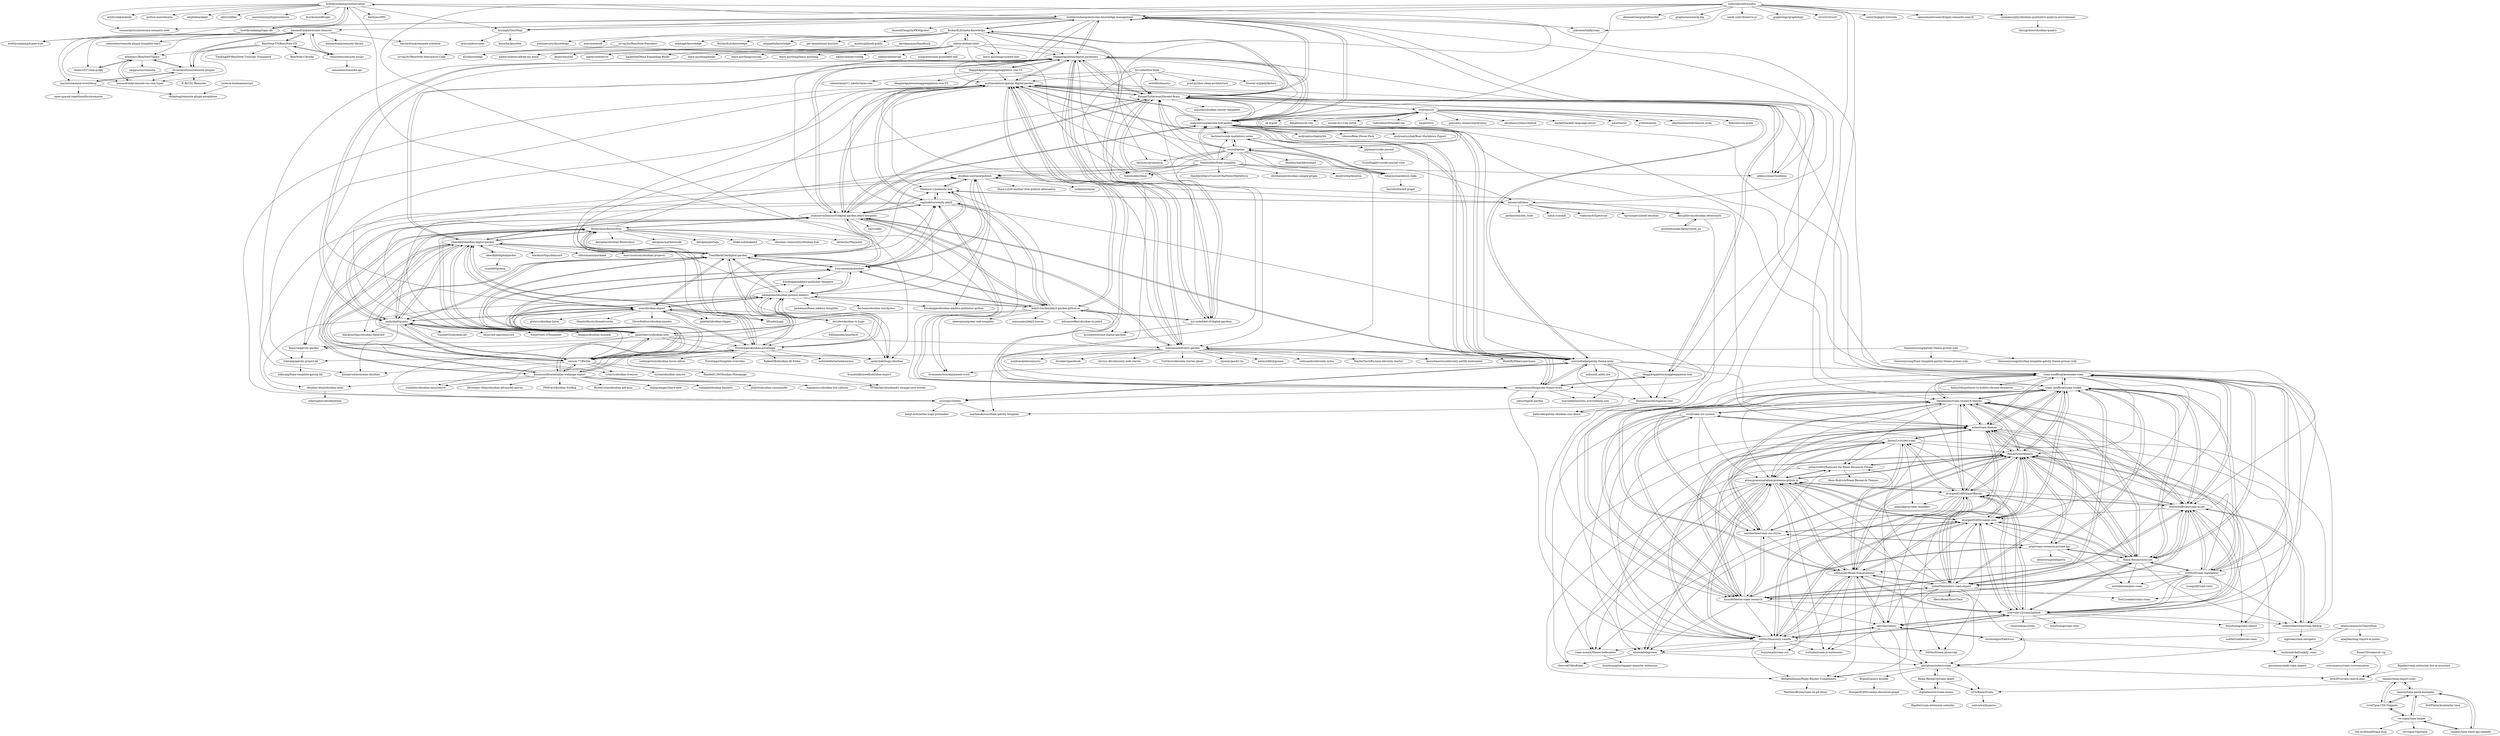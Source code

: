 digraph G {
"brettkromkamp/contextualise" -> "brettkromkamp/topic-db"
"brettkromkamp/contextualise" -> "brettkromkamp/awesome-knowledge-management"
"brettkromkamp/contextualise" -> "karlicoss/HPI" ["e"=1]
"brettkromkamp/contextualise" -> "bryanph/GeistMap"
"brettkromkamp/contextualise" -> "semantalytics/awesome-semantic-web" ["e"=1]
"brettkromkamp/contextualise" -> "ashlinchak/mdanki" ["e"=1]
"brettkromkamp/contextualise" -> "python-mario/mario" ["e"=1]
"brettkromkamp/contextualise" -> "alephdata/aleph" ["e"=1]
"brettkromkamp/contextualise" -> "qbit/widdler" ["e"=1]
"brettkromkamp/contextualise" -> "jasonwinning/hypernomicon"
"brettkromkamp/contextualise" -> "dvorka/mindforger" ["e"=1]
"brettkromkamp/contextualise" -> "karlicoss/promnesia" ["e"=1]
"brettkromkamp/contextualise" -> "HEmile/juggl" ["e"=1]
"brettkromkamp/contextualise" -> "brettkromkamp/typed-tree"
"nikitavoloboev/nikiv" -> "learn-anything/learn-anything" ["e"=1]
"nikitavoloboev/nikiv" -> "RichardLitt/meta-knowledge"
"nikitavoloboev/nikiv" -> "MaggieAppleton/digital-gardeners"
"nikitavoloboev/nikiv" -> "KasperZutterman/Second-Brain"
"nikitavoloboev/nikiv" -> "nikitavoloboev/alfred-my-mind" ["e"=1]
"nikitavoloboev/nikiv" -> "learn-anything/curated-lists" ["e"=1]
"nikitavoloboev/nikiv" -> "nikitavoloboev/config" ["e"=1]
"nikitavoloboev/nikiv" -> "nikitavoloboev/go" ["e"=1]
"nikitavoloboev/nikiv" -> "woop/awesome-quantified-self" ["e"=1]
"nikitavoloboev/nikiv" -> "foambubble/foam" ["e"=1]
"nikitavoloboev/nikiv" -> "jbranchaud/til" ["e"=1]
"nikitavoloboev/nikiv" -> "nikitavoloboev/ts" ["e"=1]
"nikitavoloboev/nikiv" -> "hackerkid/Mind-Expanding-Books" ["e"=1]
"nikitavoloboev/nikiv" -> "learn-anything/books" ["e"=1]
"nikitavoloboev/nikiv" -> "learn-anything/courses" ["e"=1]
"noduslabs/infranodus" -> "jokroese/tiddlyroam" ["e"=1]
"noduslabs/infranodus" -> "deemeetree/graphdbmodel"
"noduslabs/infranodus" -> "graphaware/neo4j-nlp" ["e"=1]
"noduslabs/infranodus" -> "roam-unofficial/roam-toolkit"
"noduslabs/infranodus" -> "neo4j-contrib/neovis.js" ["e"=1]
"noduslabs/infranodus" -> "graphology/graphology" ["e"=1]
"noduslabs/infranodus" -> "HEmile/juggl" ["e"=1]
"noduslabs/infranodus" -> "structr/structr" ["e"=1]
"noduslabs/infranodus" -> "ryanjamurphy/obsidian-qualitative-analysis-environment"
"noduslabs/infranodus" -> "brettkromkamp/awesome-knowledge-management"
"noduslabs/infranodus" -> "andymatuschak/note-link-janitor"
"noduslabs/infranodus" -> "seinecle/gephi-tutorials"
"noduslabs/infranodus" -> "opensemanticsearch/open-semantic-search" ["e"=1]
"noduslabs/infranodus" -> "theianjones/roam-research-themes"
"noduslabs/infranodus" -> "bryanph/GeistMap"
"gordonbrander/lettersmith_py" -> "kmcgillivray/obsidian-lettersmith"
"dschapman/dschapman-com" -> "bathrobe/gatsby-obsidian-cms-demo"
"aizatto/gitbook-public" -> "d2s/knowledge"
"davidgasquez/handbook" -> "d2s/knowledge"
"roam-unofficial/awesome-roam" -> "roam-unofficial/roam-toolkit"
"roam-unofficial/awesome-roam" -> "MatthieuBizien/roam-to-git"
"roam-unofficial/awesome-roam" -> "azlen/roam-themes"
"roam-unofficial/awesome-roam" -> "RoamJS/workbench"
"roam-unofficial/awesome-roam" -> "Roam-Research/issues"
"roam-unofficial/awesome-roam" -> "GitMurf/roam-highlighter"
"roam-unofficial/awesome-roam" -> "codewithkristian/roam-backup"
"roam-unofficial/awesome-roam" -> "theianjones/roam-research-themes"
"roam-unofficial/awesome-roam" -> "dvargas92495/SmartBlocks"
"roam-unofficial/awesome-roam" -> "everruler12/roam2github"
"roam-unofficial/awesome-roam" -> "melat0nin/zotero-roam-export"
"roam-unofficial/awesome-roam" -> "GitMurf/masonry-vanilla"
"roam-unofficial/awesome-roam" -> "linuz90/better-roam-research"
"roam-unofficial/awesome-roam" -> "dalmo3/hypothesis-to-bullets-chrome-extension"
"roam-unofficial/awesome-roam" -> "dvargas92495/roamjs-com"
"maximevaillancourt/digital-garden-jekyll-template" -> "mathieudutour/gatsby-digital-garden"
"maximevaillancourt/digital-garden-jekyll-template" -> "raghudotcc/simply-jekyll"
"maximevaillancourt/digital-garden-jekyll-template" -> "Jekyll-Garden/jekyll-garden.github.io"
"maximevaillancourt/digital-garden-jekyll-template" -> "binyamin/eleventy-garden"
"maximevaillancourt/digital-garden-jekyll-template" -> "MaggieAppleton/digital-gardeners"
"maximevaillancourt/digital-garden-jekyll-template" -> "aravindballa/gatsby-theme-andy"
"maximevaillancourt/digital-garden-jekyll-template" -> "KasperZutterman/Second-Brain"
"maximevaillancourt/digital-garden-jekyll-template" -> "oleeskild/obsidian-digital-garden"
"maximevaillancourt/digital-garden-jekyll-template" -> "aengusmcmillin/gatsby-theme-brain"
"maximevaillancourt/digital-garden-jekyll-template" -> "TuanManhCao/digital-garden"
"maximevaillancourt/digital-garden-jekyll-template" -> "Maxence-L/notenote.link"
"maximevaillancourt/digital-garden-jekyll-template" -> "jackyzha0/quartz"
"maximevaillancourt/digital-garden-jekyll-template" -> "andymatuschak/note-link-janitor"
"maximevaillancourt/digital-garden-jekyll-template" -> "ronv/sidey" ["e"=1]
"maximevaillancourt/digital-garden-jekyll-template" -> "flowershow/flowershow"
"MaggieAppleton/digital-gardeners" -> "KasperZutterman/Second-Brain"
"MaggieAppleton/digital-gardeners" -> "maximevaillancourt/digital-garden-jekyll-template"
"MaggieAppleton/digital-gardeners" -> "mathieudutour/gatsby-digital-garden"
"MaggieAppleton/digital-gardeners" -> "binyamin/eleventy-garden"
"MaggieAppleton/digital-gardeners" -> "lyz-code/best-of-digital-gardens"
"MaggieAppleton/digital-gardeners" -> "jackyzha0/quartz"
"MaggieAppleton/digital-gardeners" -> "kmaasrud/awesome-obsidian" ["e"=1]
"MaggieAppleton/digital-gardeners" -> "athensresearch/athens" ["e"=1]
"MaggieAppleton/digital-gardeners" -> "aravindballa/gatsby-theme-andy"
"MaggieAppleton/digital-gardeners" -> "brettkromkamp/awesome-knowledge-management"
"MaggieAppleton/digital-gardeners" -> "foambubble/foam" ["e"=1]
"MaggieAppleton/digital-gardeners" -> "MaggieAppleton/maggieappleton.com-V2"
"MaggieAppleton/digital-gardeners" -> "andymatuschak/note-link-janitor"
"MaggieAppleton/digital-gardeners" -> "oleeskild/obsidian-digital-garden"
"MaggieAppleton/digital-gardeners" -> "aengusmcmillin/gatsby-theme-brain"
"srid/neuron" -> "srid/emanote" ["e"=1]
"srid/neuron" -> "oberblastmeister/neuron.nvim" ["e"=1]
"srid/neuron" -> "KasperZutterman/Second-Brain"
"srid/neuron" -> "felko/neuron-mode" ["e"=1]
"srid/neuron" -> "zk-org/zk" ["e"=1]
"srid/neuron" -> "fiatjaf/neuron.vim"
"srid/neuron" -> "andymatuschak/note-link-janitor"
"srid/neuron" -> "svsool/memo"
"srid/neuron" -> "michal-h21/vim-zettel" ["e"=1]
"srid/neuron" -> "Gabriella439/haskell-nix" ["e"=1]
"srid/neuron" -> "target/lorri" ["e"=1]
"srid/neuron" -> "polysemy-research/polysemy" ["e"=1]
"srid/neuron" -> "obsidiansystems/obelisk" ["e"=1]
"srid/neuron" -> "haskell/haskell-language-server" ["e"=1]
"srid/neuron" -> "nmattia/niv" ["e"=1]
"KasperZutterman/Second-Brain" -> "MaggieAppleton/digital-gardeners"
"KasperZutterman/Second-Brain" -> "lyz-code/best-of-digital-gardens"
"KasperZutterman/Second-Brain" -> "brettkromkamp/awesome-knowledge-management"
"KasperZutterman/Second-Brain" -> "mathieudutour/gatsby-digital-garden"
"KasperZutterman/Second-Brain" -> "maximevaillancourt/digital-garden-jekyll-template"
"KasperZutterman/Second-Brain" -> "RichardLitt/meta-knowledge"
"KasperZutterman/Second-Brain" -> "aravindballa/gatsby-theme-andy"
"KasperZutterman/Second-Brain" -> "srid/neuron"
"KasperZutterman/Second-Brain" -> "andymatuschak/note-link-janitor"
"KasperZutterman/Second-Brain" -> "binyamin/eleventy-garden"
"KasperZutterman/Second-Brain" -> "roam-unofficial/awesome-roam"
"KasperZutterman/Second-Brain" -> "athensresearch/athens" ["e"=1]
"KasperZutterman/Second-Brain" -> "aengusmcmillin/gatsby-theme-brain"
"KasperZutterman/Second-Brain" -> "masonlr/obsidian-starter-templates" ["e"=1]
"andymatuschak/note-link-janitor" -> "andymatuschak/Bear-Markdown-Export" ["e"=1]
"andymatuschak/note-link-janitor" -> "aravindballa/gatsby-theme-andy"
"andymatuschak/note-link-janitor" -> "mathieudutour/gatsby-digital-garden"
"andymatuschak/note-link-janitor" -> "aengusmcmillin/gatsby-theme-brain"
"andymatuschak/note-link-janitor" -> "KasperZutterman/Second-Brain"
"andymatuschak/note-link-janitor" -> "andymatuschak/orbit" ["e"=1]
"andymatuschak/note-link-janitor" -> "GitMurf/roam-highlighter"
"andymatuschak/note-link-janitor" -> "roam-unofficial/roam-toolkit"
"andymatuschak/note-link-janitor" -> "MatthieuBizien/roam-to-git"
"andymatuschak/note-link-janitor" -> "sbusso/Bear-Power-Pack" ["e"=1]
"andymatuschak/note-link-janitor" -> "kortina/vscode-markdown-notes"
"andymatuschak/note-link-janitor" -> "srid/neuron"
"andymatuschak/note-link-janitor" -> "maximevaillancourt/digital-garden-jekyll-template"
"andymatuschak/note-link-janitor" -> "brettkromkamp/awesome-knowledge-management"
"andymatuschak/note-link-janitor" -> "MaggieAppleton/digital-gardeners"
"brettkromkamp/awesome-knowledge-management" -> "KasperZutterman/Second-Brain"
"brettkromkamp/awesome-knowledge-management" -> "brettkromkamp/contextualise"
"brettkromkamp/awesome-knowledge-management" -> "MaggieAppleton/digital-gardeners"
"brettkromkamp/awesome-knowledge-management" -> "brettkromkamp/topic-db"
"brettkromkamp/awesome-knowledge-management" -> "mathieudutour/gatsby-digital-garden"
"brettkromkamp/awesome-knowledge-management" -> "andymatuschak/note-link-janitor"
"brettkromkamp/awesome-knowledge-management" -> "brettkromkamp/awesome-knowledge-management"
"brettkromkamp/awesome-knowledge-management" -> "aengusmcmillin/gatsby-theme-brain"
"brettkromkamp/awesome-knowledge-management" -> "RichardLitt/meta-knowledge"
"brettkromkamp/awesome-knowledge-management" -> "jokroese/tiddlyroam" ["e"=1]
"brettkromkamp/awesome-knowledge-management" -> "bryanph/GeistMap"
"brettkromkamp/awesome-knowledge-management" -> "athensresearch/athens" ["e"=1]
"brettkromkamp/awesome-knowledge-management" -> "roam-unofficial/awesome-roam"
"brettkromkamp/awesome-knowledge-management" -> "maximevaillancourt/digital-garden-jekyll-template"
"brettkromkamp/awesome-knowledge-management" -> "kmaasrud/oboe"
"foambubble/foam-template" -> "foambubble/foam" ["e"=1]
"foambubble/foam-template" -> "svsool/memo"
"foambubble/foam-template" -> "mathieudutour/gatsby-digital-garden"
"foambubble/foam-template" -> "tchayen/markdown-links"
"foambubble/foam-template" -> "andymatuschak/note-link-janitor"
"foambubble/foam-template" -> "dendronhq/dendron" ["e"=1]
"foambubble/foam-template" -> "mathieudutour/foam-gatsby-template"
"foambubble/foam-template" -> "MaggieAppleton/digital-gardeners"
"foambubble/foam-template" -> "KasperZutterman/Second-Brain"
"foambubble/foam-template" -> "theohbrothers/ConvertOneNote2MarkDown" ["e"=1]
"foambubble/foam-template" -> "maximevaillancourt/digital-garden-jekyll-template"
"foambubble/foam-template" -> "athensresearch/athens" ["e"=1]
"foambubble/foam-template" -> "kortina/vscode-markdown-notes"
"foambubble/foam-template" -> "obsidian-userland/publish"
"foambubble/foam-template" -> "obsidianmd/obsidian-sample-plugin" ["e"=1]
"kmaasrud/oboe" -> "kmcgillivray/obsidian-lettersmith"
"kmaasrud/oboe" -> "Maxence-L/notenote.link"
"kmaasrud/oboe" -> "perkinsben/obs_tools" ["e"=1]
"kmaasrud/oboe" -> "mdzk-rs/mdzk"
"kmaasrud/oboe" -> "wiktoriavh/Spectrum" ["e"=1]
"kmaasrud/oboe" -> "bathrobe/gatsby-obsidian-cms-demo"
"kmaasrud/oboe" -> "tgrosinger/slated-obsidian" ["e"=1]
"kmaasrud/oboe" -> "obsidian-userland/publish"
"lyz-code/blue-book" -> "lyz-code/best-of-digital-gardens"
"lyz-code/blue-book" -> "pcah/python-clean-architecture" ["e"=1]
"lyz-code/blue-book" -> "KasperZutterman/Second-Brain"
"lyz-code/blue-book" -> "litestar-org/polyfactory" ["e"=1]
"lyz-code/blue-book" -> "art049/odmantic" ["e"=1]
"lyz-code/blue-book" -> "mathieudutour/gatsby-digital-garden"
"lyz-code/blue-book" -> "jobindjohn/obsidian-publish-mkdocs"
"svsool/memo" -> "kortina/vscode-markdown-notes"
"svsool/memo" -> "tchayen/markdown-links"
"svsool/memo" -> "srid/neuron"
"svsool/memo" -> "andymatuschak/note-link-janitor"
"svsool/memo" -> "kmaasrud/oboe"
"svsool/memo" -> "foambubble/foam" ["e"=1]
"svsool/memo" -> "dendronhq/dendron" ["e"=1]
"svsool/memo" -> "foambubble/foam-template"
"svsool/memo" -> "binyamin/eleventy-garden"
"svsool/memo" -> "mathieudutour/gatsby-digital-garden"
"svsool/memo" -> "KasperZutterman/Second-Brain"
"svsool/memo" -> "karlicoss/promnesia" ["e"=1]
"svsool/memo" -> "deathau/markdownload" ["e"=1]
"svsool/memo" -> "jplattel/obsidian-clipper" ["e"=1]
"svsool/memo" -> "obsidian-userland/publish"
"aengusmcmillin/gatsby-theme-brain" -> "aravindballa/gatsby-theme-andy"
"aengusmcmillin/gatsby-theme-brain" -> "mathieudutour/gatsby-digital-garden"
"aengusmcmillin/gatsby-theme-brain" -> "MaggieAppleton/maggieappleton.com"
"aengusmcmillin/gatsby-theme-brain" -> "johno/digital-garden" ["e"=1]
"aengusmcmillin/gatsby-theme-brain" -> "aravindballa/notes.aravindballa.com"
"aengusmcmillin/gatsby-theme-brain" -> "raghudotcc/simply-jekyll"
"aengusmcmillin/gatsby-theme-brain" -> "andymatuschak/note-link-janitor"
"aengusmcmillin/gatsby-theme-brain" -> "GitMurf/masonry-vanilla"
"aengusmcmillin/gatsby-theme-brain" -> "dschapman/dschapman-com"
"aengusmcmillin/gatsby-theme-brain" -> "crisrojas/Zettels"
"aravindballa/gatsby-theme-andy" -> "aengusmcmillin/gatsby-theme-brain"
"aravindballa/gatsby-theme-andy" -> "mathieudutour/gatsby-digital-garden"
"aravindballa/gatsby-theme-andy" -> "aravindballa/notes.aravindballa.com"
"aravindballa/gatsby-theme-andy" -> "crisrojas/Zettels"
"aravindballa/gatsby-theme-andy" -> "andymatuschak/note-link-janitor"
"aravindballa/gatsby-theme-andy" -> "binyamin/eleventy-garden"
"aravindballa/gatsby-theme-andy" -> "maximevaillancourt/digital-garden-jekyll-template"
"aravindballa/gatsby-theme-andy" -> "MaggieAppleton/maggieappleton.com"
"aravindballa/gatsby-theme-andy" -> "mathieudutour/foam-gatsby-template"
"aravindballa/gatsby-theme-andy" -> "azlen/old.azlen.me"
"aravindballa/gatsby-theme-andy" -> "roam-unofficial/awesome-roam"
"aravindballa/gatsby-theme-andy" -> "azlen/roam-themes"
"aravindballa/gatsby-theme-andy" -> "brennanbrown/enjoyment-work"
"aravindballa/gatsby-theme-andy" -> "KasperZutterman/Second-Brain"
"aravindballa/gatsby-theme-andy" -> "dschapman/dschapman-com"
"GitMurf/roam-highlighter" -> "roam-unofficial/roam-toolkit"
"GitMurf/roam-highlighter" -> "roam-unofficial/awesome-roam"
"GitMurf/roam-highlighter" -> "azlen/roam-themes"
"GitMurf/roam-highlighter" -> "MatthieuBizien/roam-to-git"
"GitMurf/roam-highlighter" -> "Roam-Research/issues"
"GitMurf/roam-highlighter" -> "RoamJS/workbench"
"GitMurf/roam-highlighter" -> "anthilemoon/plus-roam"
"GitMurf/roam-highlighter" -> "everruler12/roam2github"
"GitMurf/roam-highlighter" -> "dvargas92495/roamjs-com"
"GitMurf/roam-highlighter" -> "codewithkristian/roam-backup"
"GitMurf/roam-highlighter" -> "linuz90/better-roam-research"
"GitMurf/roam-highlighter" -> "melat0nin/zotero-roam-export"
"GitMurf/roam-highlighter" -> "ryanguill/roam-tools"
"GitMurf/roam-highlighter" -> "akrivka/roamsr"
"GitMurf/roam-highlighter" -> "TomLisankie/static-roam"
"mathieudutour/gatsby-digital-garden" -> "aravindballa/gatsby-theme-andy"
"mathieudutour/gatsby-digital-garden" -> "aengusmcmillin/gatsby-theme-brain"
"mathieudutour/gatsby-digital-garden" -> "maximevaillancourt/digital-garden-jekyll-template"
"mathieudutour/gatsby-digital-garden" -> "binyamin/eleventy-garden"
"mathieudutour/gatsby-digital-garden" -> "MaggieAppleton/digital-gardeners"
"mathieudutour/gatsby-digital-garden" -> "MaggieAppleton/maggieappleton.com"
"mathieudutour/gatsby-digital-garden" -> "andymatuschak/note-link-janitor"
"mathieudutour/gatsby-digital-garden" -> "KasperZutterman/Second-Brain"
"mathieudutour/gatsby-digital-garden" -> "raghudotcc/simply-jekyll"
"mathieudutour/gatsby-digital-garden" -> "hikerpig/gatsby-project-kb"
"mathieudutour/gatsby-digital-garden" -> "binnyva/gatsby-garden"
"mathieudutour/gatsby-digital-garden" -> "Jekyll-Garden/jekyll-garden.github.io"
"mathieudutour/gatsby-digital-garden" -> "crisrojas/Zettels"
"mathieudutour/gatsby-digital-garden" -> "azlen/roam-themes"
"mathieudutour/gatsby-digital-garden" -> "Maxence-L/notenote.link"
"MaggieAppleton/maggieappleton.com" -> "aengusmcmillin/gatsby-theme-brain"
"MaggieAppleton/maggieappleton.com" -> "dschapman/dschapman-com"
"MaggieAppleton/maggieappleton.com" -> "mathieudutour/gatsby-digital-garden"
"binyamin/eleventy-garden" -> "mathieudutour/gatsby-digital-garden"
"binyamin/eleventy-garden" -> "aravindballa/gatsby-theme-andy"
"binyamin/eleventy-garden" -> "maximevaillancourt/digital-garden-jekyll-template"
"binyamin/eleventy-garden" -> "MaggieAppleton/digital-gardeners"
"binyamin/eleventy-garden" -> "maxboeck/eleventastic" ["e"=1]
"binyamin/eleventy-garden" -> "broeker/spacebook" ["e"=1]
"binyamin/eleventy-garden" -> "chrissy-dev/eleventy-web-starter" ["e"=1]
"binyamin/eleventy-garden" -> "aengusmcmillin/gatsby-theme-brain"
"binyamin/eleventy-garden" -> "TryGhost/eleventy-starter-ghost" ["e"=1]
"binyamin/eleventy-garden" -> "nhoizey/pack11ty" ["e"=1]
"binyamin/eleventy-garden" -> "adamstddrd/grease" ["e"=1]
"binyamin/eleventy-garden" -> "rothsandro/eleventy-notes" ["e"=1]
"binyamin/eleventy-garden" -> "MaybeThisIsRu/smix-eleventy-starter" ["e"=1]
"binyamin/eleventy-garden" -> "danurbanowicz/eleventy-netlify-boilerplate" ["e"=1]
"binyamin/eleventy-garden" -> "MadeByMike/supermaya" ["e"=1]
"roam-unofficial/roam-toolkit" -> "roam-unofficial/awesome-roam"
"roam-unofficial/roam-toolkit" -> "RoamJS/workbench"
"roam-unofficial/roam-toolkit" -> "MatthieuBizien/roam-to-git"
"roam-unofficial/roam-toolkit" -> "azlen/roam-themes"
"roam-unofficial/roam-toolkit" -> "theianjones/roam-research-themes"
"roam-unofficial/roam-toolkit" -> "linuz90/better-roam-research"
"roam-unofficial/roam-toolkit" -> "c3founder/Roam-Enhancement"
"roam-unofficial/roam-toolkit" -> "Roam-Research/issues"
"roam-unofficial/roam-toolkit" -> "calrobertlee/roam-css-styles"
"roam-unofficial/roam-toolkit" -> "melat0nin/zotero-roam-export"
"roam-unofficial/roam-toolkit" -> "GitMurf/roam-highlighter"
"roam-unofficial/roam-toolkit" -> "abhayprasanna/abhayprasanna.github.io"
"roam-unofficial/roam-toolkit" -> "dvargas92495/roamjs-com"
"roam-unofficial/roam-toolkit" -> "dvargas92495/SmartBlocks"
"roam-unofficial/roam-toolkit" -> "artpi/roam-research-private-api"
"gmcmanus/anki-roam-import" -> "taylormitchell/ankify_roam"
"kortina/vscode-markdown-notes" -> "svsool/memo"
"kortina/vscode-markdown-notes" -> "tchayen/markdown-links"
"kortina/vscode-markdown-notes" -> "andymatuschak/note-link-janitor"
"kortina/vscode-markdown-notes" -> "pajoma/vscode-journal"
"MatthieuBizien/roam-to-git" -> "roam-unofficial/roam-toolkit"
"MatthieuBizien/roam-to-git" -> "RoamJS/workbench"
"MatthieuBizien/roam-to-git" -> "everruler12/roam2github"
"MatthieuBizien/roam-to-git" -> "roam-unofficial/awesome-roam"
"MatthieuBizien/roam-to-git" -> "Roam-Research/issues"
"MatthieuBizien/roam-to-git" -> "azlen/roam-themes"
"MatthieuBizien/roam-to-git" -> "codewithkristian/roam-backup"
"MatthieuBizien/roam-to-git" -> "dvargas92495/SmartBlocks"
"MatthieuBizien/roam-to-git" -> "theianjones/roam-research-themes"
"MatthieuBizien/roam-to-git" -> "linuz90/better-roam-research"
"MatthieuBizien/roam-to-git" -> "melat0nin/zotero-roam-export"
"MatthieuBizien/roam-to-git" -> "GitMurf/roam-highlighter"
"MatthieuBizien/roam-to-git" -> "dvargas92495/roamjs-com"
"MatthieuBizien/roam-to-git" -> "abhayprasanna/abhayprasanna.github.io"
"MatthieuBizien/roam-to-git" -> "houshuang/roam-export"
"Roam-Research/issues" -> "RoamJS/workbench"
"Roam-Research/issues" -> "MatthieuBizien/roam-to-git"
"Roam-Research/issues" -> "linuz90/better-roam-research"
"Roam-Research/issues" -> "roam-unofficial/roam-toolkit"
"Roam-Research/issues" -> "azlen/roam-themes"
"Roam-Research/issues" -> "theianjones/roam-research-themes"
"Roam-Research/issues" -> "roam-unofficial/awesome-roam"
"Roam-Research/issues" -> "artpi/roam-research-private-api"
"Roam-Research/issues" -> "everruler12/roam2github"
"Roam-Research/issues" -> "dvargas92495/roamjs-com"
"Roam-Research/issues" -> "dvargas92495/SmartBlocks"
"Roam-Research/issues" -> "c3founder/Roam-Enhancement"
"Roam-Research/issues" -> "GitMurf/roam-highlighter"
"Roam-Research/issues" -> "codewithkristian/roam-backup"
"Roam-Research/issues" -> "anthilemoon/plus-roam"
"jmharris903/Railscast-for-Roam-Research-Theme" -> "RoamJS/workbench"
"jmharris903/Railscast-for-Roam-Research-Theme" -> "abhayprasanna/abhayprasanna.github.io"
"jmharris903/Railscast-for-Roam-Research-Theme" -> "Alem-Bukvich/Roam-Research-Themes"
"jmharris903/Railscast-for-Roam-Research-Theme" -> "roam-mosaic/theme-boilerplate"
"athensresearch/ClojureFam" -> "alaq/learning-clojure-in-public"
"athensresearch/ClojureFam" -> "chronologos/Fabricius"
"athensresearch/ClojureFam" -> "taylormitchell/ankify_roam"
"abhayprasanna/abhayprasanna.github.io" -> "GitMurf/masonry-vanilla"
"abhayprasanna/abhayprasanna.github.io" -> "JimmyLv/styled-roam"
"abhayprasanna/abhayprasanna.github.io" -> "dvargas92495/SmartBlocks"
"abhayprasanna/abhayprasanna.github.io" -> "RoamJS/workbench"
"abhayprasanna/abhayprasanna.github.io" -> "c3founder/Roam-Enhancement"
"abhayprasanna/abhayprasanna.github.io" -> "roam-mosaic/theme-boilerplate"
"abhayprasanna/abhayprasanna.github.io" -> "dvargas92495/roamjs-com"
"abhayprasanna/abhayprasanna.github.io" -> "everruler12/roam2github"
"abhayprasanna/abhayprasanna.github.io" -> "8bitgentleman/Roam-Render-Components"
"abhayprasanna/abhayprasanna.github.io" -> "mbrock/telegroam"
"abhayprasanna/abhayprasanna.github.io" -> "jmharris903/Railscast-for-Roam-Research-Theme"
"abhayprasanna/abhayprasanna.github.io" -> "alixlahuec/zotero-roam"
"abhayprasanna/abhayprasanna.github.io" -> "wirtzdan/roam-js-extensions"
"abhayprasanna/abhayprasanna.github.io" -> "itsjustmath/roam-css"
"abhayprasanna/abhayprasanna.github.io" -> "thesved/ViktoRoam"
"RoamJS/workbench" -> "abhayprasanna/abhayprasanna.github.io"
"RoamJS/workbench" -> "roam-unofficial/roam-toolkit"
"RoamJS/workbench" -> "dvargas92495/SmartBlocks"
"RoamJS/workbench" -> "dvargas92495/roamjs-com"
"RoamJS/workbench" -> "MatthieuBizien/roam-to-git"
"RoamJS/workbench" -> "Roam-Research/issues"
"RoamJS/workbench" -> "linuz90/better-roam-research"
"RoamJS/workbench" -> "everruler12/roam2github"
"RoamJS/workbench" -> "c3founder/Roam-Enhancement"
"RoamJS/workbench" -> "jmharris903/Railscast-for-Roam-Research-Theme"
"RoamJS/workbench" -> "calrobertlee/roam-css-styles"
"RoamJS/workbench" -> "artpi/roam-research-private-api"
"RoamJS/workbench" -> "azlen/roam-themes"
"RoamJS/workbench" -> "theianjones/roam-research-themes"
"RoamJS/workbench" -> "melat0nin/zotero-roam-export"
"JimmyLv/styled-roam" -> "abhayprasanna/abhayprasanna.github.io"
"JimmyLv/styled-roam" -> "dvargas92495/SmartBlocks"
"JimmyLv/styled-roam" -> "GitMurf/masonry-vanilla"
"JimmyLv/styled-roam" -> "roam-mosaic/theme-boilerplate"
"JimmyLv/styled-roam" -> "mbrock/telegroam"
"JimmyLv/styled-roam" -> "c3founder/Roam-Enhancement"
"JimmyLv/styled-roam" -> "azlen/roam-themes"
"JimmyLv/styled-roam" -> "jmharris903/Railscast-for-Roam-Research-Theme"
"JimmyLv/styled-roam" -> "alixlahuec/zotero-roam"
"JimmyLv/styled-roam" -> "palashkaria/roam-modifiers"
"JimmyLv/styled-roam" -> "RoamJS/workbench"
"linuz90/better-roam-research" -> "theianjones/roam-research-themes"
"linuz90/better-roam-research" -> "RoamJS/workbench"
"linuz90/better-roam-research" -> "rcvd/roam-css-system"
"linuz90/better-roam-research" -> "azlen/roam-themes"
"linuz90/better-roam-research" -> "roam-unofficial/roam-toolkit"
"linuz90/better-roam-research" -> "Roam-Research/issues"
"linuz90/better-roam-research" -> "calrobertlee/roam-css-styles"
"linuz90/better-roam-research" -> "MatthieuBizien/roam-to-git"
"linuz90/better-roam-research" -> "abhayprasanna/abhayprasanna.github.io"
"linuz90/better-roam-research" -> "artpi/roam-research-private-api"
"linuz90/better-roam-research" -> "GitMurf/masonry-vanilla"
"linuz90/better-roam-research" -> "mbrock/telegroam"
"linuz90/better-roam-research" -> "everruler12/roam2github"
"linuz90/better-roam-research" -> "akrivka/roamsr"
"linuz90/better-roam-research" -> "melat0nin/zotero-roam-export"
"theianjones/roam-research-themes" -> "azlen/roam-themes"
"theianjones/roam-research-themes" -> "linuz90/better-roam-research"
"theianjones/roam-research-themes" -> "roam-unofficial/roam-toolkit"
"theianjones/roam-research-themes" -> "RoamJS/workbench"
"theianjones/roam-research-themes" -> "calrobertlee/roam-css-styles"
"theianjones/roam-research-themes" -> "MatthieuBizien/roam-to-git"
"theianjones/roam-research-themes" -> "Roam-Research/issues"
"theianjones/roam-research-themes" -> "dvargas92495/SmartBlocks"
"theianjones/roam-research-themes" -> "melat0nin/zotero-roam-export"
"theianjones/roam-research-themes" -> "rcvd/roam-css-system"
"theianjones/roam-research-themes" -> "abhayprasanna/abhayprasanna.github.io"
"theianjones/roam-research-themes" -> "roam-unofficial/awesome-roam"
"theianjones/roam-research-themes" -> "GitMurf/masonry-vanilla"
"theianjones/roam-research-themes" -> "jmharris903/Railscast-for-Roam-Research-Theme"
"theianjones/roam-research-themes" -> "everruler12/roam2github"
"ethomasv/RemNoteTheme" -> "hannesfrank/remnote-css-rem-types"
"ethomasv/RemNoteTheme" -> "catppuccin/remnote"
"ethomasv/RemNoteTheme" -> "nhanvu327/rem-graph"
"ethomasv/RemNoteTheme" -> "browneyedsoul/remnote-plugins"
"melat0nin/zotero-roam-export" -> "alixlahuec/zotero-roam"
"melat0nin/zotero-roam-export" -> "abhayprasanna/abhayprasanna.github.io"
"melat0nin/zotero-roam-export" -> "azlen/roam-themes"
"melat0nin/zotero-roam-export" -> "RoamJS/workbench"
"melat0nin/zotero-roam-export" -> "roam-unofficial/roam-toolkit"
"melat0nin/zotero-roam-export" -> "c3founder/Roam-Enhancement"
"melat0nin/zotero-roam-export" -> "MatthieuBizien/roam-to-git"
"melat0nin/zotero-roam-export" -> "theianjones/roam-research-themes"
"melat0nin/zotero-roam-export" -> "jmharris903/Railscast-for-Roam-Research-Theme"
"melat0nin/zotero-roam-export" -> "GitMurf/masonry-vanilla"
"melat0nin/zotero-roam-export" -> "linuz90/better-roam-research"
"melat0nin/zotero-roam-export" -> "8bitgentleman/Roam-Render-Components"
"melat0nin/zotero-roam-export" -> "dvargas92495/roamjs-com"
"melat0nin/zotero-roam-export" -> "TomLisankie/static-roam"
"melat0nin/zotero-roam-export" -> "tfiers/RoamShowTime"
"tchayen/markdown-links" -> "barrettotte/md-graph"
"tchayen/markdown-links" -> "kortina/vscode-markdown-notes"
"tchayen/markdown-links" -> "svsool/memo"
"raghudotcc/simply-jekyll" -> "maximevaillancourt/digital-garden-jekyll-template"
"raghudotcc/simply-jekyll" -> "Maxence-L/notenote.link"
"raghudotcc/simply-jekyll" -> "brennanbrown/enjoyment-work"
"raghudotcc/simply-jekyll" -> "aengusmcmillin/gatsby-theme-brain"
"raghudotcc/simply-jekyll" -> "Jekyll-Garden/jekyll-garden.github.io"
"raghudotcc/simply-jekyll" -> "mathieudutour/gatsby-digital-garden"
"raghudotcc/simply-jekyll" -> "binnyva/gatsby-garden"
"raghudotcc/simply-jekyll" -> "crisrojas/Zettels"
"raghudotcc/simply-jekyll" -> "dschapman/dschapman-com"
"artpi/roam-research-private-api" -> "RoamJS/workbench"
"artpi/roam-research-private-api" -> "calrobertlee/roam-css-styles"
"artpi/roam-research-private-api" -> "mtravers/goddinpotty"
"artpi/roam-research-private-api" -> "Roam-Research/issues"
"artpi/roam-research-private-api" -> "linuz90/better-roam-research"
"artpi/roam-research-private-api" -> "roam-unofficial/roam-toolkit"
"artpi/roam-research-private-api" -> "anthilemoon/plus-roam"
"artpi/roam-research-private-api" -> "dvargas92495/roamjs-com"
"hannesfrank/awesome-remnote" -> "hannesfrank/remnote-schedule"
"hannesfrank/awesome-remnote" -> "RemNote-CN/RemNote-CN"
"hannesfrank/awesome-remnote" -> "browneyedsoul/remnote-plugins"
"hannesfrank/awesome-remnote" -> "ethomasv/RemNoteTheme"
"hannesfrank/awesome-remnote" -> "remnoteio/remnote-issues"
"hannesfrank/awesome-remnote" -> "nhanvu327/rem-graph"
"hannesfrank/awesome-remnote" -> "hannesfrank/remnote-library"
"hannesfrank/awesome-remnote" -> "hannesfrank/remnote-css-rem-types"
"hannesfrank/awesome-remnote" -> "bjsi/incremental-everything"
"hannesfrank/awesome-remnote" -> "remnoteio/remnote-plugin-template-react"
"calrobertlee/roam-css-styles" -> "RoamJS/workbench"
"calrobertlee/roam-css-styles" -> "azlen/roam-themes"
"calrobertlee/roam-css-styles" -> "roam-unofficial/roam-toolkit"
"calrobertlee/roam-css-styles" -> "artpi/roam-research-private-api"
"calrobertlee/roam-css-styles" -> "theianjones/roam-research-themes"
"calrobertlee/roam-css-styles" -> "linuz90/better-roam-research"
"calrobertlee/roam-css-styles" -> "dvargas92495/roamjs-com"
"calrobertlee/roam-css-styles" -> "c3founder/Roam-Enhancement"
"calrobertlee/roam-css-styles" -> "jmharris903/Railscast-for-Roam-Research-Theme"
"dvargas92495/roamjs-com" -> "RoamJS/workbench"
"dvargas92495/roamjs-com" -> "abhayprasanna/abhayprasanna.github.io"
"dvargas92495/roamjs-com" -> "c3founder/Roam-Enhancement"
"dvargas92495/roamjs-com" -> "GitMurf/masonry-vanilla"
"dvargas92495/roamjs-com" -> "everruler12/roam2github"
"dvargas92495/roamjs-com" -> "GitMurf/roam-javascript"
"dvargas92495/roamjs-com" -> "roam-unofficial/roam-toolkit"
"dvargas92495/roamjs-com" -> "calrobertlee/roam-css-styles"
"dvargas92495/roamjs-com" -> "dvargas92495/SmartBlocks"
"dvargas92495/roamjs-com" -> "akrivka/roamsr"
"dvargas92495/roamjs-com" -> "Roam-Research/issues"
"crisrojas/Zettels" -> "balaji-dutt/zettel-hugo-postmaker"
"crisrojas/Zettels" -> "mathieudutour/foam-gatsby-template"
"crisrojas/Zettels" -> "aravindballa/gatsby-theme-andy"
"codewithkristian/roam-backup" -> "MatthieuBizien/roam-to-git"
"codewithkristian/roam-backup" -> "mgsloan/roam-navigator"
"chronologos/Fabricius" -> "taylormitchell/ankify_roam"
"chronologos/Fabricius" -> "akrivka/roamsr"
"hannesfrank/remnote-schedule" -> "sirvan3tr/RemNote-Interactive-Code"
"azlen/roam-themes" -> "theianjones/roam-research-themes"
"azlen/roam-themes" -> "roam-unofficial/roam-toolkit"
"azlen/roam-themes" -> "MatthieuBizien/roam-to-git"
"azlen/roam-themes" -> "RoamJS/workbench"
"azlen/roam-themes" -> "linuz90/better-roam-research"
"azlen/roam-themes" -> "roam-unofficial/awesome-roam"
"azlen/roam-themes" -> "Roam-Research/issues"
"azlen/roam-themes" -> "calrobertlee/roam-css-styles"
"azlen/roam-themes" -> "codewithkristian/roam-backup"
"azlen/roam-themes" -> "melat0nin/zotero-roam-export"
"azlen/roam-themes" -> "JimmyLv/styled-roam"
"azlen/roam-themes" -> "GitMurf/masonry-vanilla"
"azlen/roam-themes" -> "abhayprasanna/abhayprasanna.github.io"
"azlen/roam-themes" -> "houshuang/roam-export"
"azlen/roam-themes" -> "rcvd/roam-css-system"
"taylormitchell/ankify_roam" -> "gmcmanus/anki-roam-import"
"remnoteio/remnote-issues" -> "remnoteio/remnote-api"
"remnoteio/remnote-issues" -> "RemNote-CN/RemNote-CN"
"remnoteio/remnote-issues" -> "hannesfrank/awesome-remnote"
"nhanvu327/rem-graph" -> "ethomasv/RemNoteTheme"
"houshuang/roam-export" -> "subtleGradient/ao-roam"
"kmcgillivray/obsidian-lettersmith" -> "bathrobe/gatsby-obsidian-cms-demo"
"kmcgillivray/obsidian-lettersmith" -> "gordonbrander/lettersmith_py"
"hannesfrank/remnote-css-rem-types" -> "ethomasv/RemNoteTheme"
"sirvan3tr/RemNote-Pomodoro" -> "sirvan3tr/RemNote-Interactive-Code"
"RoamCN/roamcult.vip" -> "ciceronianus/roam-customization"
"RoamCN/roamcult.vip" -> "dive2Pro/roam-search-plus"
"jackyzha0/hugo-obsidian" -> "brandonkboswell/obsidian-export"
"jackyzha0/quartz" -> "oleeskild/obsidian-digital-garden"
"jackyzha0/quartz" -> "MaggieAppleton/digital-gardeners"
"jackyzha0/quartz" -> "kmaasrud/awesome-obsidian" ["e"=1]
"jackyzha0/quartz" -> "blacksmithgu/obsidian-dataview" ["e"=1]
"jackyzha0/quartz" -> "secure-77/Perlite"
"jackyzha0/quartz" -> "TuanManhCao/digital-garden"
"jackyzha0/quartz" -> "kepano/obsidian-minimal" ["e"=1]
"jackyzha0/quartz" -> "vrtmrz/obsidian-livesync" ["e"=1]
"jackyzha0/quartz" -> "maximevaillancourt/digital-garden-jekyll-template"
"jackyzha0/quartz" -> "Vinzent03/obsidian-git" ["e"=1]
"jackyzha0/quartz" -> "omnivore-app/omnivore" ["e"=1]
"jackyzha0/quartz" -> "flowershow/flowershow"
"jackyzha0/quartz" -> "zoni/obsidian-export"
"jackyzha0/quartz" -> "ppeetteerrs/obsidian-zola"
"jackyzha0/quartz" -> "SilentVoid13/Templater" ["e"=1]
"zoni/obsidian-export" -> "jackyzha0/hugo-obsidian"
"zoni/obsidian-export" -> "ppeetteerrs/obsidian-zola"
"zoni/obsidian-export" -> "HEmile/juggl" ["e"=1]
"zoni/obsidian-export" -> "OliverBalfour/obsidian-pandoc" ["e"=1]
"zoni/obsidian-export" -> "Enveloppe/obsidian-enveloppe"
"zoni/obsidian-export" -> "devidw/obsidian-to-hugo"
"zoni/obsidian-export" -> "TuanManhCao/digital-garden"
"zoni/obsidian-export" -> "oleeskild/obsidian-digital-garden"
"zoni/obsidian-export" -> "platers/obsidian-linter" ["e"=1]
"zoni/obsidian-export" -> "SkepticMystic/breadcrumbs" ["e"=1]
"zoni/obsidian-export" -> "scambier/obsidian-omnisearch" ["e"=1]
"zoni/obsidian-export" -> "jackyzha0/quartz"
"zoni/obsidian-export" -> "jobindjohn/obsidian-publish-mkdocs"
"zoni/obsidian-export" -> "MaggieAppleton/digital-gardeners"
"zoni/obsidian-export" -> "jplattel/obsidian-clipper" ["e"=1]
"yoursamlan/pubsidian" -> "Maxence-L/notenote.link"
"yoursamlan/pubsidian" -> "TuanManhCao/digital-garden"
"yoursamlan/pubsidian" -> "secure-77/Perlite"
"yoursamlan/pubsidian" -> "obsidian-userland/publish"
"yoursamlan/pubsidian" -> "ppeetteerrs/obsidian-zola"
"yoursamlan/pubsidian" -> "Jekyll-Garden/jekyll-garden.github.io"
"yoursamlan/pubsidian" -> "Enveloppe/mkdocs-publisher-template"
"yoursamlan/pubsidian" -> "jobindjohn/obsidian-publish-mkdocs"
"yoursamlan/pubsidian" -> "raghudotcc/simply-jekyll"
"hikerpig/gatsby-project-kb" -> "hikerpig/foam-template-gatsby-kb"
"ryanjamurphy/obsidian-qualitative-analysis-environment" -> "chrisgrieser/obsidian-quadro"
"secure-77/Perlite" -> "TuanManhCao/digital-garden"
"secure-77/Perlite" -> "yoursamlan/pubsidian"
"secure-77/Perlite" -> "sytone/obsidian-remote" ["e"=1]
"secure-77/Perlite" -> "ppeetteerrs/obsidian-zola"
"secure-77/Perlite" -> "jackyzha0/quartz"
"secure-77/Perlite" -> "KosmosisDire/obsidian-webpage-export"
"secure-77/Perlite" -> "Enveloppe/obsidian-enveloppe"
"secure-77/Perlite" -> "oleeskild/obsidian-digital-garden"
"secure-77/Perlite" -> "obsidian-userland/publish"
"secure-77/Perlite" -> "flowershow/flowershow"
"secure-77/Perlite" -> "vrtmrz/obsidian-livesync" ["e"=1]
"secure-77/Perlite" -> "jobindjohn/obsidian-publish-mkdocs"
"secure-77/Perlite" -> "zoni/obsidian-export"
"secure-77/Perlite" -> "Rainbell129/Obsidian-Homepage" ["e"=1]
"secure-77/Perlite" -> "kmaasrud/awesome-obsidian" ["e"=1]
"Jekyll-Garden/jekyll-garden.github.io" -> "maximevaillancourt/digital-garden-jekyll-template"
"Jekyll-Garden/jekyll-garden.github.io" -> "raghudotcc/simply-jekyll"
"Jekyll-Garden/jekyll-garden.github.io" -> "mathieudutour/gatsby-digital-garden"
"Jekyll-Garden/jekyll-garden.github.io" -> "yoursamlan/pubsidian"
"Jekyll-Garden/jekyll-garden.github.io" -> "TuanManhCao/digital-garden"
"Jekyll-Garden/jekyll-garden.github.io" -> "binyamin/eleventy-garden"
"Jekyll-Garden/jekyll-garden.github.io" -> "Maxence-L/notenote.link"
"Jekyll-Garden/jekyll-garden.github.io" -> "brennanbrown/enjoyment-work"
"Jekyll-Garden/jekyll-garden.github.io" -> "adriansteffan/obsidian-to-jekyll"
"Jekyll-Garden/jekyll-garden.github.io" -> "binnyva/gatsby-garden"
"Jekyll-Garden/jekyll-garden.github.io" -> "jobindjohn/obsidian-publish-mkdocs"
"Jekyll-Garden/jekyll-garden.github.io" -> "lyz-code/best-of-digital-gardens"
"Jekyll-Garden/jekyll-garden.github.io" -> "meewgumi/green-web-template"
"Jekyll-Garden/jekyll-garden.github.io" -> "manunamz/jekyll-bonsai"
"Jekyll-Garden/jekyll-garden.github.io" -> "kyrose/awesome-digital-gardens"
"jobindjohn/obsidian-publish-mkdocs" -> "Enveloppe/mkdocs-publisher-template"
"jobindjohn/obsidian-publish-mkdocs" -> "Enveloppe/obsidian-enveloppe"
"jobindjohn/obsidian-publish-mkdocs" -> "TuanManhCao/digital-garden"
"jobindjohn/obsidian-publish-mkdocs" -> "Jekyll-Garden/jekyll-garden.github.io"
"jobindjohn/obsidian-publish-mkdocs" -> "yoursamlan/pubsidian"
"jobindjohn/obsidian-publish-mkdocs" -> "zoni/obsidian-export"
"jobindjohn/obsidian-publish-mkdocs" -> "obsidian-userland/publish"
"jobindjohn/obsidian-publish-mkdocs" -> "Jackiexiao/foam-mkdocs-template"
"jobindjohn/obsidian-publish-mkdocs" -> "KosmosisDire/obsidian-webpage-export"
"jobindjohn/obsidian-publish-mkdocs" -> "jackyzha0/hugo-obsidian"
"jobindjohn/obsidian-publish-mkdocs" -> "Enveloppe/obsidian-mkdocs-publisher-python"
"jobindjohn/obsidian-publish-mkdocs" -> "ppeetteerrs/obsidian-zola"
"jobindjohn/obsidian-publish-mkdocs" -> "devbean/obsidian-wordpress"
"jobindjohn/obsidian-publish-mkdocs" -> "obsidian-html/obsidian-html"
"jobindjohn/obsidian-publish-mkdocs" -> "oleeskild/obsidian-digital-garden"
"everruler12/roam2github" -> "abhayprasanna/abhayprasanna.github.io"
"everruler12/roam2github" -> "GitMurf/masonry-vanilla"
"everruler12/roam2github" -> "dvargas92495/SmartBlocks"
"everruler12/roam2github" -> "akrivka/roamsr"
"everruler12/roam2github" -> "MatthieuBizien/roam-to-git"
"everruler12/roam2github" -> "c3founder/Roam-Enhancement"
"everruler12/roam2github" -> "RoamJS/workbench"
"everruler12/roam2github" -> "houshuang/roam-export"
"everruler12/roam2github" -> "dvargas92495/roamjs-com"
"everruler12/roam2github" -> "renerocksai/rj2obs"
"everruler12/roam2github" -> "Roam-Research/issues"
"everruler12/roam2github" -> "codewithkristian/roam-backup"
"everruler12/roam2github" -> "houshuang/roam-inter"
"everruler12/roam2github" -> "JimmyLv/styled-roam"
"dvargas92495/SmartBlocks" -> "abhayprasanna/abhayprasanna.github.io"
"dvargas92495/SmartBlocks" -> "RoamJS/workbench"
"dvargas92495/SmartBlocks" -> "everruler12/roam2github"
"dvargas92495/SmartBlocks" -> "GitMurf/masonry-vanilla"
"dvargas92495/SmartBlocks" -> "JimmyLv/styled-roam"
"dvargas92495/SmartBlocks" -> "GitMurf/roam-javascript"
"dvargas92495/SmartBlocks" -> "roam-mosaic/theme-boilerplate"
"dvargas92495/SmartBlocks" -> "MatthieuBizien/roam-to-git"
"dvargas92495/SmartBlocks" -> "palashkaria/roam-modifiers"
"dvargas92495/SmartBlocks" -> "c3founder/Roam-Enhancement"
"dvargas92495/SmartBlocks" -> "akrivka/roamsr"
"dvargas92495/SmartBlocks" -> "roam-unofficial/roam-toolkit"
"dvargas92495/SmartBlocks" -> "theianjones/roam-research-themes"
"dvargas92495/SmartBlocks" -> "dvargas92495/roamjs-com"
"dvargas92495/SmartBlocks" -> "mbrock/telegroam"
"akrivka/roamsr" -> "digitalmaster/roam-memo"
"akrivka/roamsr" -> "c3founder/Roam-Enhancement"
"akrivka/roamsr" -> "everruler12/roam2github"
"akrivka/roamsr" -> "wirtzdan/roam-js-extensions"
"akrivka/roamsr" -> "chronologos/Fabricius"
"akrivka/roamsr" -> "GitMurf/masonry-vanilla"
"alixlahuec/zotero-roam" -> "rcvd/RoamStudio"
"alixlahuec/zotero-roam" -> "RoamJS/query-builder"
"alixlahuec/zotero-roam" -> "8bitgentleman/Roam-Render-Components"
"alixlahuec/zotero-roam" -> "dive2Pro/roam-search-plus"
"alixlahuec/zotero-roam" -> "Roam-Research/roam-depot"
"theowenyoung/gatsby-theme-primer-wiki" -> "theowenyoung/foam-template-gatsby-theme-primer-wiki"
"theowenyoung/gatsby-theme-primer-wiki" -> "theowenyoung/obsidian-template-gatsby-theme-primer-wiki"
"theowenyoung/gatsby-theme-primer-wiki" -> "hikerpig/gatsby-project-kb"
"browneyedsoul/remnote-plugins" -> "bjsi/incremental-everything"
"browneyedsoul/remnote-plugins" -> "ethomasv/RemNoteTheme"
"browneyedsoul/remnote-plugins" -> "hannesfrank/remnote-css-rem-types"
"browneyedsoul/remnote-plugins" -> "ft-fk/CSL-Remnote"
"browneyedsoul/remnote-plugins" -> "hannesfrank/awesome-remnote"
"c3founder/Roam-Enhancement" -> "abhayprasanna/abhayprasanna.github.io"
"c3founder/Roam-Enhancement" -> "GitMurf/masonry-vanilla"
"c3founder/Roam-Enhancement" -> "akrivka/roamsr"
"c3founder/Roam-Enhancement" -> "everruler12/roam2github"
"c3founder/Roam-Enhancement" -> "RoamJS/workbench"
"c3founder/Roam-Enhancement" -> "dvargas92495/roamjs-com"
"c3founder/Roam-Enhancement" -> "alixlahuec/zotero-roam"
"c3founder/Roam-Enhancement" -> "JimmyLv/styled-roam"
"c3founder/Roam-Enhancement" -> "roam-unofficial/roam-toolkit"
"c3founder/Roam-Enhancement" -> "dvargas92495/SmartBlocks"
"c3founder/Roam-Enhancement" -> "melat0nin/zotero-roam-export"
"c3founder/Roam-Enhancement" -> "8bitgentleman/Roam-Render-Components"
"c3founder/Roam-Enhancement" -> "mbrock/telegroam"
"c3founder/Roam-Enhancement" -> "wirtzdan/roam-js-extensions"
"obsidian-userland/publish" -> "Maxence-L/notenote.link"
"obsidian-userland/publish" -> "notkmhn/obyde"
"obsidian-userland/publish" -> "yoursamlan/pubsidian"
"obsidian-userland/publish" -> "Mara-Li/yet-another-free-publish-alternative"
"obsidian-userland/publish" -> "Enveloppe/obsidian-mkdocs-publisher-python"
"obsidian-userland/publish" -> "kmcgillivray/obsidian-lettersmith"
"RemNote-CN/RemNote-CN" -> "hannesfrank/awesome-remnote"
"RemNote-CN/RemNote-CN" -> "browneyedsoul/remnote-plugins"
"RemNote-CN/RemNote-CN" -> "remnoteio/remnote-issues"
"RemNote-CN/RemNote-CN" -> "TimKingNF/RemNote-Tutorials-Translated"
"RemNote-CN/RemNote-CN" -> "RemNote-CN/wiki"
"RemNote-CN/RemNote-CN" -> "ethomasv/RemNoteTheme"
"RemNote-CN/RemNote-CN" -> "hannesfrank/remnote-css-rem-types"
"binnyva/gatsby-garden" -> "hikerpig/gatsby-project-kb"
"rcvd/roam-css-system" -> "linuz90/better-roam-research"
"rcvd/roam-css-system" -> "GitMurf/masonry-vanilla"
"rcvd/roam-css-system" -> "abhayprasanna/abhayprasanna.github.io"
"rcvd/roam-css-system" -> "alixlahuec/zotero-roam"
"rcvd/roam-css-system" -> "theianjones/roam-research-themes"
"rcvd/roam-css-system" -> "azlen/roam-themes"
"rcvd/roam-css-system" -> "mbrock/telegroam"
"rcvd/roam-css-system" -> "thesved/ViktoRoam"
"rcvd/roam-css-system" -> "calrobertlee/roam-css-styles"
"Maxence-L/notenote.link" -> "obsidian-userland/publish"
"Maxence-L/notenote.link" -> "raghudotcc/simply-jekyll"
"Maxence-L/notenote.link" -> "yoursamlan/pubsidian"
"Maxence-L/notenote.link" -> "kmaasrud/oboe"
"mbrock/telegroam" -> "thesved/ViktoRoam"
"mbrock/telegroam" -> "abhayprasanna/abhayprasanna.github.io"
"mbrock/telegroam" -> "alixlahuec/zotero-roam"
"roam-mosaic/theme-boilerplate" -> "houshuang/instapaper-exporter-extension"
"8bitgentleman/Roam-Render-Components" -> "MatthieuBizien/roam-to-git-demo"
"GitMurf/masonry-vanilla" -> "abhayprasanna/abhayprasanna.github.io"
"GitMurf/masonry-vanilla" -> "c3founder/Roam-Enhancement"
"GitMurf/masonry-vanilla" -> "everruler12/roam2github"
"GitMurf/masonry-vanilla" -> "dvargas92495/SmartBlocks"
"GitMurf/masonry-vanilla" -> "roam-mosaic/theme-boilerplate"
"GitMurf/masonry-vanilla" -> "JimmyLv/styled-roam"
"GitMurf/masonry-vanilla" -> "GitMurf/roam-javascript"
"GitMurf/masonry-vanilla" -> "8bitgentleman/Roam-Render-Components"
"GitMurf/masonry-vanilla" -> "wirtzdan/roam-js-extensions"
"GitMurf/masonry-vanilla" -> "itsjustmath/roam-css"
"GitMurf/masonry-vanilla" -> "dvargas92495/roamjs-com"
"GitMurf/masonry-vanilla" -> "mbrock/telegroam"
"GitMurf/masonry-vanilla" -> "akrivka/roamsr"
"ciceronianus/roam-customization" -> "dive2Pro/roam-search-plus"
"ppeetteerrs/obsidian-zola" -> "TuanManhCao/digital-garden"
"ppeetteerrs/obsidian-zola" -> "oleeskild/obsidian-digital-garden"
"ppeetteerrs/obsidian-zola" -> "zoni/obsidian-export"
"ppeetteerrs/obsidian-zola" -> "yoursamlan/pubsidian"
"ppeetteerrs/obsidian-zola" -> "flowershow/flowershow"
"ppeetteerrs/obsidian-zola" -> "secure-77/Perlite"
"ppeetteerrs/obsidian-zola" -> "jackyzha0/hugo-obsidian"
"ppeetteerrs/obsidian-zola" -> "jackyzha0/quartz"
"ppeetteerrs/obsidian-zola" -> "Enveloppe/obsidian-enveloppe"
"ppeetteerrs/obsidian-zola" -> "obsidian-userland/publish"
"ppeetteerrs/obsidian-zola" -> "jobindjohn/obsidian-publish-mkdocs"
"ppeetteerrs/obsidian-zola" -> "binnyva/gatsby-garden"
"ppeetteerrs/obsidian-zola" -> "crisrojas/Zettels"
"ppeetteerrs/obsidian-zola" -> "maximevaillancourt/digital-garden-jekyll-template"
"ppeetteerrs/obsidian-zola" -> "binyamin/eleventy-garden"
"brettkromkamp/awesome-knowledge-management" -> "hannesfrank/awesome-remnote"
"brettkromkamp/awesome-knowledge-management" -> "AnweshGangula/PKMigrator"
"brettkromkamp/awesome-knowledge-management" -> "semantalytics/awesome-semantic-web" ["e"=1]
"Enveloppe/obsidian-enveloppe" -> "jobindjohn/obsidian-publish-mkdocs"
"Enveloppe/obsidian-enveloppe" -> "oleeskild/obsidian-digital-garden"
"Enveloppe/obsidian-enveloppe" -> "Enveloppe/mkdocs-publisher-template"
"Enveloppe/obsidian-enveloppe" -> "TuanManhCao/digital-garden"
"Enveloppe/obsidian-enveloppe" -> "jackyzha0/hugo-obsidian"
"Enveloppe/obsidian-enveloppe" -> "KosmosisDire/obsidian-webpage-export"
"Enveloppe/obsidian-enveloppe" -> "RafaelGB/obsidian-db-folder" ["e"=1]
"Enveloppe/obsidian-enveloppe" -> "flowershow/flowershow"
"Enveloppe/obsidian-enveloppe" -> "scambier/obsidian-omnisearch" ["e"=1]
"Enveloppe/obsidian-enveloppe" -> "secure-77/Perlite"
"Enveloppe/obsidian-enveloppe" -> "mdelobelle/metadatamenu" ["e"=1]
"Enveloppe/obsidian-enveloppe" -> "zoni/obsidian-export"
"Enveloppe/obsidian-enveloppe" -> "nothingislost/obsidian-hover-editor" ["e"=1]
"Enveloppe/obsidian-enveloppe" -> "TfTHacker/obsidian42-strange-new-worlds" ["e"=1]
"Enveloppe/obsidian-enveloppe" -> "Enveloppe/template-overrides"
"TuanManhCao/digital-garden" -> "flowershow/flowershow"
"TuanManhCao/digital-garden" -> "yoursamlan/pubsidian"
"TuanManhCao/digital-garden" -> "secure-77/Perlite"
"TuanManhCao/digital-garden" -> "ppeetteerrs/obsidian-zola"
"TuanManhCao/digital-garden" -> "oleeskild/obsidian-digital-garden"
"TuanManhCao/digital-garden" -> "maximevaillancourt/digital-garden-jekyll-template"
"TuanManhCao/digital-garden" -> "Enveloppe/obsidian-enveloppe"
"TuanManhCao/digital-garden" -> "Jekyll-Garden/jekyll-garden.github.io"
"TuanManhCao/digital-garden" -> "jackyzha0/quartz"
"TuanManhCao/digital-garden" -> "jobindjohn/obsidian-publish-mkdocs"
"TuanManhCao/digital-garden" -> "zoni/obsidian-export"
"TuanManhCao/digital-garden" -> "raghudotcc/simply-jekyll"
"TuanManhCao/digital-garden" -> "mathieudutour/gatsby-digital-garden"
"TuanManhCao/digital-garden" -> "KasperZutterman/Second-Brain"
"TuanManhCao/digital-garden" -> "obsidian-userland/publish"
"flowershow/flowershow" -> "TuanManhCao/digital-garden"
"flowershow/flowershow" -> "oleeskild/obsidian-digital-garden"
"flowershow/flowershow" -> "ppeetteerrs/obsidian-zola"
"flowershow/flowershow" -> "datopian/obsidian-flowershow"
"flowershow/flowershow" -> "Enveloppe/obsidian-enveloppe"
"flowershow/flowershow" -> "datopian/markdowndb" ["e"=1]
"flowershow/flowershow" -> "jackyzha0/quartz"
"flowershow/flowershow" -> "mathieudutour/gatsby-digital-garden"
"flowershow/flowershow" -> "KosmosisDire/obsidian-webpage-export"
"flowershow/flowershow" -> "maximevaillancourt/digital-garden-jekyll-template"
"flowershow/flowershow" -> "jackyzha0/hugo-obsidian"
"flowershow/flowershow" -> "datopian/portaljs" ["e"=1]
"flowershow/flowershow" -> "Make-md/makemd" ["e"=1]
"flowershow/flowershow" -> "obsidian-community/obsidian-hub" ["e"=1]
"flowershow/flowershow" -> "IdreesInc/Waypoint" ["e"=1]
"oleeskild/obsidian-digital-garden" -> "oleeskild/digitalgarden"
"oleeskild/obsidian-digital-garden" -> "flowershow/flowershow"
"oleeskild/obsidian-digital-garden" -> "Enveloppe/obsidian-enveloppe"
"oleeskild/obsidian-digital-garden" -> "jackyzha0/quartz"
"oleeskild/obsidian-digital-garden" -> "ppeetteerrs/obsidian-zola"
"oleeskild/obsidian-digital-garden" -> "TuanManhCao/digital-garden"
"oleeskild/obsidian-digital-garden" -> "maximevaillancourt/digital-garden-jekyll-template"
"oleeskild/obsidian-digital-garden" -> "KosmosisDire/obsidian-webpage-export"
"oleeskild/obsidian-digital-garden" -> "MaggieAppleton/digital-gardeners"
"oleeskild/obsidian-digital-garden" -> "zoni/obsidian-export"
"oleeskild/obsidian-digital-garden" -> "marcusolsson/obsidian-projects" ["e"=1]
"oleeskild/obsidian-digital-garden" -> "blacksmithgu/obsidian-dataview" ["e"=1]
"oleeskild/obsidian-digital-garden" -> "blacksmithgu/datacore" ["e"=1]
"oleeskild/obsidian-digital-garden" -> "secure-77/Perlite"
"oleeskild/obsidian-digital-garden" -> "chhoumann/quickadd" ["e"=1]
"lyz-code/best-of-digital-gardens" -> "KasperZutterman/Second-Brain"
"lyz-code/best-of-digital-gardens" -> "MaggieAppleton/digital-gardeners"
"lyz-code/best-of-digital-gardens" -> "RichardLitt/meta-knowledge"
"lyz-code/best-of-digital-gardens" -> "kyrose/awesome-digital-gardens"
"lyz-code/best-of-digital-gardens" -> "Jekyll-Garden/jekyll-garden.github.io"
"oleeskild/digitalgarden" -> "oleeskild/obsidian-digital-garden"
"oleeskild/digitalgarden" -> "uroybd/topobon"
"Enveloppe/mkdocs-publisher-template" -> "jobindjohn/obsidian-publish-mkdocs"
"devidw/obsidian-to-hugo" -> "jackyzha0/hugo-obsidian"
"devidw/obsidian-to-hugo" -> "zoni/obsidian-export"
"devidw/obsidian-to-hugo" -> "64bitpandas/amethyst" ["e"=1]
"devidw/obsidian-to-hugo" -> "Enveloppe/obsidian-enveloppe"
"MaggieAppleton/maggieappleton.com-V2" -> "MaggieAppleton/maggieappleton.com"
"MaggieAppleton/maggieappleton.com-V2" -> "MaggieAppleton/maggieappleton.com-V3"
"MaggieAppleton/maggieappleton.com-V2" -> "mathieudutour/gatsby-digital-garden"
"MaggieAppleton/maggieappleton.com-V2" -> "MaggieAppleton/digital-gardeners"
"MaggieAppleton/maggieappleton.com-V2" -> "binyamin/eleventy-garden"
"MaggieAppleton/maggieappleton.com-V2" -> "nikolovlazar/v1.nikolovlazar.com" ["e"=1]
"obsidian-html/obsidian-html" -> "mfarragher/obsidiantools" ["e"=1]
"RoamJS/query-builder" -> "dvargas92495/roamjs-discourse-graph"
"Roam-Research/roam-depot" -> "digitalmaster/roam-memo"
"Roam-Research/roam-depot" -> "rcvd/RoamStudio"
"Roam-Research/roam-depot" -> "alixlahuec/zotero-roam"
"terence-bonhomme/rnyt" -> "shikelong/remnote-plugin-excalidraw"
"KosmosisDire/obsidian-webpage-export" -> "Enveloppe/obsidian-enveloppe"
"KosmosisDire/obsidian-webpage-export" -> "secure-77/Perlite"
"KosmosisDire/obsidian-webpage-export" -> "oleeskild/obsidian-digital-garden"
"KosmosisDire/obsidian-webpage-export" -> "scambier/obsidian-omnisearch" ["e"=1]
"KosmosisDire/obsidian-webpage-export" -> "flowershow/flowershow"
"KosmosisDire/obsidian-webpage-export" -> "Developer-Mike/obsidian-advanced-canvas" ["e"=1]
"KosmosisDire/obsidian-webpage-export" -> "PKM-er/Obsidian-Surfing" ["e"=1]
"KosmosisDire/obsidian-webpage-export" -> "RyotaUshio/obsidian-pdf-plus" ["e"=1]
"KosmosisDire/obsidian-webpage-export" -> "alangrainger/share-note" ["e"=1]
"KosmosisDire/obsidian-webpage-export" -> "jobindjohn/obsidian-publish-mkdocs"
"KosmosisDire/obsidian-webpage-export" -> "noatpad/obsidian-banners" ["e"=1]
"KosmosisDire/obsidian-webpage-export" -> "TfTHacker/obsidian42-strange-new-worlds" ["e"=1]
"KosmosisDire/obsidian-webpage-export" -> "phibr0/obsidian-commander" ["e"=1]
"KosmosisDire/obsidian-webpage-export" -> "obsidian-html/obsidian-html"
"KosmosisDire/obsidian-webpage-export" -> "mgmeyers/obsidian-list-callouts" ["e"=1]
"tanainc/tana-paste-examples" -> "rcvd/Tana-CSS-Snippets"
"tanainc/tana-paste-examples" -> "verveguy/tana-helper"
"tanainc/tana-paste-examples" -> "WillPlatnick/calendar-tana"
"tanainc/tana-paste-examples" -> "tanainc/tana-input-api-samples"
"tanainc/tana-paste-examples" -> "tanainc/tana-import-tools"
"tanainc/tana-import-tools" -> "tanainc/tana-paste-examples"
"tanainc/tana-import-tools" -> "rcvd/Tana-CSS-Snippets"
"tanainc/tana-import-tools" -> "rcvd/RoamStudio"
"digitalmaster/roam-memo" -> "Roam-Research/roam-depot"
"digitalmaster/roam-memo" -> "fbgallet/roam-extension-calendar"
"rcvd/RoamStudio" -> "mlava/workspaces"
"rcvd/Tana-CSS-Snippets" -> "tanainc/tana-paste-examples"
"rcvd/Tana-CSS-Snippets" -> "verveguy/tana-helper"
"rcvd/Tana-CSS-Snippets" -> "tanainc/tana-import-tools"
"tanainc/tana-input-api-samples" -> "verveguy/tana-helper"
"tanainc/tana-input-api-samples" -> "tanainc/tana-paste-examples"
"bjsi/incremental-everything" -> "browneyedsoul/remnote-plugins"
"bjsi/incremental-everything" -> "open-spaced-repetition/fsrs4remnote" ["e"=1]
"bjsi/incremental-everything" -> "shikelong/remnote-plugin-excalidraw"
"verveguy/tana-helper" -> "tanainc/tana-paste-examples"
"verveguy/tana-helper" -> "tanainc/tana-input-api-samples"
"verveguy/tana-helper" -> "rcvd/Tana-CSS-Snippets"
"verveguy/tana-helper" -> "verveguy/clip2tana"
"verveguy/tana-helper" -> "tim-mcdonnell/tana-mcp"
"RichardLitt/meta-knowledge" -> "yoshuawuyts/knowledge" ["e"=1]
"RichardLitt/meta-knowledge" -> "azer/notebook" ["e"=1]
"RichardLitt/meta-knowledge" -> "nobitagit/knowledge"
"RichardLitt/meta-knowledge" -> "RichardLitt/knowledge" ["e"=1]
"RichardLitt/meta-knowledge" -> "KasperZutterman/Second-Brain"
"RichardLitt/meta-knowledge" -> "lyz-code/best-of-digital-gardens"
"RichardLitt/meta-knowledge" -> "learn-anything/curated-lists" ["e"=1]
"RichardLitt/meta-knowledge" -> "nikitavoloboev/nikiv"
"RichardLitt/meta-knowledge" -> "nikitavoloboev/alfred-my-mind" ["e"=1]
"RichardLitt/meta-knowledge" -> "brettkromkamp/awesome-knowledge-management"
"RichardLitt/meta-knowledge" -> "MaggieAppleton/digital-gardeners"
"RichardLitt/meta-knowledge" -> "azappella/knowledge"
"RichardLitt/meta-knowledge" -> "aizatto/gitbook-public"
"RichardLitt/meta-knowledge" -> "pel-daniel/mind-bicycles" ["e"=1]
"pajoma/vscode-journal" -> "Gruntfuggly/vscode-journal-view"
"brettkromkamp/topic-db" -> "brettkromkamp/typed-tree"
"brettkromkamp/topic-db" -> "brettkromkamp/contextualise"
"fbgallet/roam-extension-live-ai-assistant" -> "dive2Pro/roam-search-plus"
"bryanph/GeistMap" -> "knowfox/knowfox"
"bryanph/GeistMap" -> "polyrainbow/neno"
"brettkromkamp/contextualise" ["l"="-35.525,15.825"]
"brettkromkamp/topic-db" ["l"="-35.552,15.818"]
"brettkromkamp/awesome-knowledge-management" ["l"="-35.559,15.749"]
"karlicoss/HPI" ["l"="-16.262,-12.043"]
"bryanph/GeistMap" ["l"="-35.481,15.824"]
"semantalytics/awesome-semantic-web" ["l"="-1.794,-42.028"]
"ashlinchak/mdanki" ["l"="-36.171,18.025"]
"python-mario/mario" ["l"="45.476,21.174"]
"alephdata/aleph" ["l"="-5.036,-41.276"]
"qbit/widdler" ["l"="-34.812,14.568"]
"jasonwinning/hypernomicon" ["l"="-35.511,15.876"]
"dvorka/mindforger" ["l"="-34.956,14.856"]
"karlicoss/promnesia" ["l"="-16.316,-12.011"]
"HEmile/juggl" ["l"="-35.28,17.341"]
"brettkromkamp/typed-tree" ["l"="-35.544,15.847"]
"nikitavoloboev/nikiv" ["l"="-35.663,15.817"]
"learn-anything/learn-anything" ["l"="26.824,-26.069"]
"RichardLitt/meta-knowledge" ["l"="-35.596,15.761"]
"MaggieAppleton/digital-gardeners" ["l"="-35.656,15.697"]
"KasperZutterman/Second-Brain" ["l"="-35.602,15.709"]
"nikitavoloboev/alfred-my-mind" ["l"="24.174,-23.311"]
"learn-anything/curated-lists" ["l"="25.975,-26.082"]
"nikitavoloboev/config" ["l"="26.328,-23.147"]
"nikitavoloboev/go" ["l"="24.109,-23.304"]
"woop/awesome-quantified-self" ["l"="25.853,-26.242"]
"foambubble/foam" ["l"="-35.075,14.76"]
"jbranchaud/til" ["l"="23.13,-26.709"]
"nikitavoloboev/ts" ["l"="24.149,-23.304"]
"hackerkid/Mind-Expanding-Books" ["l"="26.473,-26.25"]
"learn-anything/books" ["l"="26.338,-26.154"]
"learn-anything/courses" ["l"="26.077,-26.101"]
"noduslabs/infranodus" ["l"="-35.471,15.765"]
"jokroese/tiddlyroam" ["l"="-34.931,14.68"]
"deemeetree/graphdbmodel" ["l"="-35.44,15.781"]
"graphaware/neo4j-nlp" ["l"="-2.757,-41.892"]
"roam-unofficial/roam-toolkit" ["l"="-35.446,15.697"]
"neo4j-contrib/neovis.js" ["l"="-2.801,-41.947"]
"graphology/graphology" ["l"="-4.031,-41.981"]
"structr/structr" ["l"="-2.711,-41.878"]
"ryanjamurphy/obsidian-qualitative-analysis-environment" ["l"="-35.41,15.807"]
"andymatuschak/note-link-janitor" ["l"="-35.571,15.713"]
"seinecle/gephi-tutorials" ["l"="-35.44,15.806"]
"opensemanticsearch/open-semantic-search" ["l"="-1.68,-41.966"]
"theianjones/roam-research-themes" ["l"="-35.429,15.697"]
"gordonbrander/lettersmith_py" ["l"="-35.561,15.536"]
"kmcgillivray/obsidian-lettersmith" ["l"="-35.573,15.573"]
"dschapman/dschapman-com" ["l"="-35.576,15.65"]
"bathrobe/gatsby-obsidian-cms-demo" ["l"="-35.556,15.608"]
"aizatto/gitbook-public" ["l"="-35.62,15.835"]
"d2s/knowledge" ["l"="-35.651,15.888"]
"davidgasquez/handbook" ["l"="-35.675,15.925"]
"roam-unofficial/awesome-roam" ["l"="-35.474,15.685"]
"MatthieuBizien/roam-to-git" ["l"="-35.446,15.66"]
"azlen/roam-themes" ["l"="-35.452,15.679"]
"RoamJS/workbench" ["l"="-35.425,15.682"]
"Roam-Research/issues" ["l"="-35.439,15.679"]
"GitMurf/roam-highlighter" ["l"="-35.463,15.664"]
"codewithkristian/roam-backup" ["l"="-35.459,15.642"]
"dvargas92495/SmartBlocks" ["l"="-35.413,15.657"]
"everruler12/roam2github" ["l"="-35.422,15.65"]
"melat0nin/zotero-roam-export" ["l"="-35.425,15.665"]
"GitMurf/masonry-vanilla" ["l"="-35.408,15.667"]
"linuz90/better-roam-research" ["l"="-35.413,15.691"]
"dalmo3/hypothesis-to-bullets-chrome-extension" ["l"="-35.501,15.659"]
"dvargas92495/roamjs-com" ["l"="-35.415,15.675"]
"maximevaillancourt/digital-garden-jekyll-template" ["l"="-35.649,15.659"]
"mathieudutour/gatsby-digital-garden" ["l"="-35.619,15.672"]
"raghudotcc/simply-jekyll" ["l"="-35.623,15.638"]
"Jekyll-Garden/jekyll-garden.github.io" ["l"="-35.64,15.622"]
"binyamin/eleventy-garden" ["l"="-35.636,15.678"]
"aravindballa/gatsby-theme-andy" ["l"="-35.588,15.683"]
"oleeskild/obsidian-digital-garden" ["l"="-35.719,15.609"]
"aengusmcmillin/gatsby-theme-brain" ["l"="-35.575,15.674"]
"TuanManhCao/digital-garden" ["l"="-35.678,15.624"]
"Maxence-L/notenote.link" ["l"="-35.62,15.616"]
"jackyzha0/quartz" ["l"="-35.734,15.659"]
"ronv/sidey" ["l"="-40.713,15.25"]
"flowershow/flowershow" ["l"="-35.711,15.63"]
"lyz-code/best-of-digital-gardens" ["l"="-35.599,15.664"]
"kmaasrud/awesome-obsidian" ["l"="-35.453,17.142"]
"athensresearch/athens" ["l"="-35.019,14.73"]
"MaggieAppleton/maggieappleton.com-V2" ["l"="-35.683,15.715"]
"srid/neuron" ["l"="-35.629,15.761"]
"srid/emanote" ["l"="-12.427,-9.494"]
"oberblastmeister/neuron.nvim" ["l"="-12.42,-9.626"]
"felko/neuron-mode" ["l"="-23.34,-24.102"]
"zk-org/zk" ["l"="-12.644,-9.675"]
"fiatjaf/neuron.vim" ["l"="-35.69,15.78"]
"svsool/memo" ["l"="-35.615,15.732"]
"michal-h21/vim-zettel" ["l"="-14.903,-10.142"]
"Gabriella439/haskell-nix" ["l"="-20.772,-20.169"]
"target/lorri" ["l"="-19.058,-20.059"]
"polysemy-research/polysemy" ["l"="-20.753,-20.135"]
"obsidiansystems/obelisk" ["l"="-20.775,-20.142"]
"haskell/haskell-language-server" ["l"="-20.811,-20.175"]
"nmattia/niv" ["l"="-19.103,-20.067"]
"masonlr/obsidian-starter-templates" ["l"="-35.455,17.234"]
"andymatuschak/Bear-Markdown-Export" ["l"="24.245,-23.26"]
"andymatuschak/orbit" ["l"="-36.225,17.959"]
"sbusso/Bear-Power-Pack" ["l"="24.225,-23.268"]
"kortina/vscode-markdown-notes" ["l"="-35.61,15.783"]
"kmaasrud/oboe" ["l"="-35.573,15.631"]
"foambubble/foam-template" ["l"="-35.639,15.724"]
"tchayen/markdown-links" ["l"="-35.653,15.773"]
"dendronhq/dendron" ["l"="-34.998,14.772"]
"mathieudutour/foam-gatsby-template" ["l"="-35.62,15.695"]
"theohbrothers/ConvertOneNote2MarkDown" ["l"="-48.951,9.176"]
"obsidian-userland/publish" ["l"="-35.639,15.6"]
"obsidianmd/obsidian-sample-plugin" ["l"="-35.414,17.135"]
"perkinsben/obs_tools" ["l"="-35.56,17.45"]
"mdzk-rs/mdzk" ["l"="-35.529,15.571"]
"wiktoriavh/Spectrum" ["l"="-35.351,17.587"]
"tgrosinger/slated-obsidian" ["l"="-35.389,17.391"]
"lyz-code/blue-book" ["l"="-35.6,15.603"]
"pcah/python-clean-architecture" ["l"="45.805,18.743"]
"litestar-org/polyfactory" ["l"="44.937,21.189"]
"art049/odmantic" ["l"="42.808,19.6"]
"jobindjohn/obsidian-publish-mkdocs" ["l"="-35.688,15.571"]
"deathau/markdownload" ["l"="-35.361,17.105"]
"jplattel/obsidian-clipper" ["l"="-35.354,17.213"]
"MaggieAppleton/maggieappleton.com" ["l"="-35.603,15.686"]
"johno/digital-garden" ["l"="8.918,-29.017"]
"aravindballa/notes.aravindballa.com" ["l"="-35.546,15.674"]
"crisrojas/Zettels" ["l"="-35.62,15.655"]
"azlen/old.azlen.me" ["l"="-35.66,15.739"]
"brennanbrown/enjoyment-work" ["l"="-35.596,15.634"]
"anthilemoon/plus-roam" ["l"="-35.461,15.712"]
"ryanguill/roam-tools" ["l"="-35.48,15.623"]
"akrivka/roamsr" ["l"="-35.381,15.656"]
"TomLisankie/static-roam" ["l"="-35.433,15.624"]
"hikerpig/gatsby-project-kb" ["l"="-35.724,15.708"]
"binnyva/gatsby-garden" ["l"="-35.675,15.653"]
"maxboeck/eleventastic" ["l"="-9.32,-23.781"]
"broeker/spacebook" ["l"="-9.335,-23.832"]
"chrissy-dev/eleventy-web-starter" ["l"="-9.321,-23.82"]
"TryGhost/eleventy-starter-ghost" ["l"="-9.311,-23.842"]
"nhoizey/pack11ty" ["l"="-9.337,-23.799"]
"adamstddrd/grease" ["l"="-9.323,-23.716"]
"rothsandro/eleventy-notes" ["l"="-9.367,-23.702"]
"MaybeThisIsRu/smix-eleventy-starter" ["l"="-9.351,-23.819"]
"danurbanowicz/eleventy-netlify-boilerplate" ["l"="-9.304,-23.811"]
"MadeByMike/supermaya" ["l"="-9.32,-23.802"]
"c3founder/Roam-Enhancement" ["l"="-35.399,15.678"]
"calrobertlee/roam-css-styles" ["l"="-35.413,15.708"]
"abhayprasanna/abhayprasanna.github.io" ["l"="-35.393,15.671"]
"artpi/roam-research-private-api" ["l"="-35.427,15.719"]
"gmcmanus/anki-roam-import" ["l"="-35.237,15.615"]
"taylormitchell/ankify_roam" ["l"="-35.264,15.615"]
"pajoma/vscode-journal" ["l"="-35.613,15.866"]
"houshuang/roam-export" ["l"="-35.447,15.627"]
"jmharris903/Railscast-for-Roam-Research-Theme" ["l"="-35.386,15.689"]
"Alem-Bukvich/Roam-Research-Themes" ["l"="-35.352,15.719"]
"roam-mosaic/theme-boilerplate" ["l"="-35.383,15.642"]
"athensresearch/ClojureFam" ["l"="-35.262,15.59"]
"alaq/learning-clojure-in-public" ["l"="-35.239,15.57"]
"chronologos/Fabricius" ["l"="-35.315,15.627"]
"JimmyLv/styled-roam" ["l"="-35.395,15.655"]
"8bitgentleman/Roam-Render-Components" ["l"="-35.368,15.657"]
"mbrock/telegroam" ["l"="-35.374,15.682"]
"alixlahuec/zotero-roam" ["l"="-35.347,15.668"]
"wirtzdan/roam-js-extensions" ["l"="-35.371,15.67"]
"itsjustmath/roam-css" ["l"="-35.369,15.642"]
"thesved/ViktoRoam" ["l"="-35.358,15.7"]
"palashkaria/roam-modifiers" ["l"="-35.385,15.624"]
"rcvd/roam-css-system" ["l"="-35.393,15.701"]
"ethomasv/RemNoteTheme" ["l"="-35.542,16.006"]
"hannesfrank/remnote-css-rem-types" ["l"="-35.537,15.989"]
"catppuccin/remnote" ["l"="-35.545,16.038"]
"nhanvu327/rem-graph" ["l"="-35.527,16.013"]
"browneyedsoul/remnote-plugins" ["l"="-35.555,15.991"]
"tfiers/RoamShowTime" ["l"="-35.406,15.618"]
"barrettotte/md-graph" ["l"="-35.701,15.801"]
"mtravers/goddinpotty" ["l"="-35.408,15.747"]
"hannesfrank/awesome-remnote" ["l"="-35.537,15.963"]
"hannesfrank/remnote-schedule" ["l"="-35.503,16.008"]
"RemNote-CN/RemNote-CN" ["l"="-35.518,15.991"]
"remnoteio/remnote-issues" ["l"="-35.507,15.972"]
"hannesfrank/remnote-library" ["l"="-35.564,15.953"]
"bjsi/incremental-everything" ["l"="-35.565,16.008"]
"remnoteio/remnote-plugin-template-react" ["l"="-35.568,15.971"]
"GitMurf/roam-javascript" ["l"="-35.402,15.637"]
"balaji-dutt/zettel-hugo-postmaker" ["l"="-35.666,15.668"]
"mgsloan/roam-navigator" ["l"="-35.461,15.599"]
"sirvan3tr/RemNote-Interactive-Code" ["l"="-35.484,16.038"]
"remnoteio/remnote-api" ["l"="-35.48,15.976"]
"subtleGradient/ao-roam" ["l"="-35.442,15.594"]
"sirvan3tr/RemNote-Pomodoro" ["l"="-35.473,16.06"]
"RoamCN/roamcult.vip" ["l"="-35.297,15.584"]
"ciceronianus/roam-customization" ["l"="-35.294,15.6"]
"dive2Pro/roam-search-plus" ["l"="-35.315,15.611"]
"jackyzha0/hugo-obsidian" ["l"="-35.758,15.588"]
"brandonkboswell/obsidian-export" ["l"="-35.803,15.578"]
"blacksmithgu/obsidian-dataview" ["l"="-35.38,17.146"]
"secure-77/Perlite" ["l"="-35.702,15.589"]
"kepano/obsidian-minimal" ["l"="-35.397,17.198"]
"vrtmrz/obsidian-livesync" ["l"="12.502,-8.997"]
"Vinzent03/obsidian-git" ["l"="-35.398,17.087"]
"omnivore-app/omnivore" ["l"="12.673,-9.101"]
"zoni/obsidian-export" ["l"="-35.745,15.615"]
"ppeetteerrs/obsidian-zola" ["l"="-35.692,15.612"]
"SilentVoid13/Templater" ["l"="-35.364,17.178"]
"OliverBalfour/obsidian-pandoc" ["l"="-35.243,17.286"]
"Enveloppe/obsidian-enveloppe" ["l"="-35.731,15.582"]
"devidw/obsidian-to-hugo" ["l"="-35.789,15.601"]
"platers/obsidian-linter" ["l"="-35.3,17.239"]
"SkepticMystic/breadcrumbs" ["l"="-35.252,17.303"]
"scambier/obsidian-omnisearch" ["l"="-35.268,17.24"]
"yoursamlan/pubsidian" ["l"="-35.661,15.593"]
"Enveloppe/mkdocs-publisher-template" ["l"="-35.691,15.544"]
"hikerpig/foam-template-gatsby-kb" ["l"="-35.766,15.728"]
"chrisgrieser/obsidian-quadro" ["l"="-35.379,15.832"]
"sytone/obsidian-remote" ["l"="-35.337,17.079"]
"KosmosisDire/obsidian-webpage-export" ["l"="-35.727,15.556"]
"Rainbell129/Obsidian-Homepage" ["l"="-35.348,17.138"]
"adriansteffan/obsidian-to-jekyll" ["l"="-35.639,15.569"]
"meewgumi/green-web-template" ["l"="-35.61,15.574"]
"manunamz/jekyll-bonsai" ["l"="-35.626,15.578"]
"kyrose/awesome-digital-gardens" ["l"="-35.576,15.607"]
"Jackiexiao/foam-mkdocs-template" ["l"="-35.67,15.507"]
"Enveloppe/obsidian-mkdocs-publisher-python" ["l"="-35.654,15.551"]
"devbean/obsidian-wordpress" ["l"="-35.697,15.495"]
"obsidian-html/obsidian-html" ["l"="-35.734,15.508"]
"renerocksai/rj2obs" ["l"="-35.399,15.593"]
"houshuang/roam-inter" ["l"="-35.419,15.607"]
"digitalmaster/roam-memo" ["l"="-35.323,15.665"]
"rcvd/RoamStudio" ["l"="-35.269,15.685"]
"RoamJS/query-builder" ["l"="-35.301,15.656"]
"Roam-Research/roam-depot" ["l"="-35.31,15.679"]
"theowenyoung/gatsby-theme-primer-wiki" ["l"="-35.802,15.743"]
"theowenyoung/foam-template-gatsby-theme-primer-wiki" ["l"="-35.837,15.749"]
"theowenyoung/obsidian-template-gatsby-theme-primer-wiki" ["l"="-35.824,15.766"]
"ft-fk/CSL-Remnote" ["l"="-35.582,16.002"]
"notkmhn/obyde" ["l"="-35.624,15.538"]
"Mara-Li/yet-another-free-publish-alternative" ["l"="-35.624,15.556"]
"TimKingNF/RemNote-Tutorials-Translated" ["l"="-35.507,16.024"]
"RemNote-CN/wiki" ["l"="-35.486,16.002"]
"houshuang/instapaper-exporter-extension" ["l"="-35.359,15.614"]
"MatthieuBizien/roam-to-git-demo" ["l"="-35.338,15.638"]
"AnweshGangula/PKMigrator" ["l"="-35.529,15.772"]
"RafaelGB/obsidian-db-folder" ["l"="-35.285,17.243"]
"mdelobelle/metadatamenu" ["l"="-35.258,17.276"]
"nothingislost/obsidian-hover-editor" ["l"="-35.231,17.282"]
"TfTHacker/obsidian42-strange-new-worlds" ["l"="-35.235,17.314"]
"Enveloppe/template-overrides" ["l"="-35.761,15.541"]
"datopian/obsidian-flowershow" ["l"="-35.778,15.642"]
"datopian/markdowndb" ["l"="-4.524,-42.285"]
"datopian/portaljs" ["l"="-4.455,-42.249"]
"Make-md/makemd" ["l"="-35.28,17.207"]
"obsidian-community/obsidian-hub" ["l"="-35.418,17.249"]
"IdreesInc/Waypoint" ["l"="-35.248,17.318"]
"oleeskild/digitalgarden" ["l"="-35.787,15.559"]
"marcusolsson/obsidian-projects" ["l"="-35.306,17.208"]
"blacksmithgu/datacore" ["l"="-35.316,17.194"]
"chhoumann/quickadd" ["l"="-35.323,17.228"]
"uroybd/topobon" ["l"="-35.826,15.537"]
"64bitpandas/amethyst" ["l"="-41.741,13.896"]
"MaggieAppleton/maggieappleton.com-V3" ["l"="-35.725,15.746"]
"nikolovlazar/v1.nikolovlazar.com" ["l"="11.018,-29.902"]
"mfarragher/obsidiantools" ["l"="-35.38,17.423"]
"dvargas92495/roamjs-discourse-graph" ["l"="-35.273,15.652"]
"terence-bonhomme/rnyt" ["l"="-35.59,16.061"]
"shikelong/remnote-plugin-excalidraw" ["l"="-35.581,16.038"]
"Developer-Mike/obsidian-advanced-canvas" ["l"="-35.222,17.23"]
"PKM-er/Obsidian-Surfing" ["l"="-35.2,17.192"]
"RyotaUshio/obsidian-pdf-plus" ["l"="-35.218,17.204"]
"alangrainger/share-note" ["l"="-35.029,17.332"]
"noatpad/obsidian-banners" ["l"="-35.289,17.314"]
"phibr0/obsidian-commander" ["l"="-35.26,17.291"]
"mgmeyers/obsidian-list-callouts" ["l"="-35.235,17.331"]
"tanainc/tana-paste-examples" ["l"="-35.155,15.704"]
"rcvd/Tana-CSS-Snippets" ["l"="-35.161,15.687"]
"verveguy/tana-helper" ["l"="-35.135,15.691"]
"WillPlatnick/calendar-tana" ["l"="-35.147,15.727"]
"tanainc/tana-input-api-samples" ["l"="-35.133,15.71"]
"tanainc/tana-import-tools" ["l"="-35.188,15.694"]
"fbgallet/roam-extension-calendar" ["l"="-35.293,15.67"]
"mlava/workspaces" ["l"="-35.246,15.691"]
"open-spaced-repetition/fsrs4remnote" ["l"="-5.57,17.259"]
"verveguy/clip2tana" ["l"="-35.107,15.693"]
"tim-mcdonnell/tana-mcp" ["l"="-35.118,15.675"]
"yoshuawuyts/knowledge" ["l"="-0.212,-29.614"]
"azer/notebook" ["l"="29.883,-21.298"]
"nobitagit/knowledge" ["l"="-35.589,15.811"]
"RichardLitt/knowledge" ["l"="25.37,-26.447"]
"azappella/knowledge" ["l"="-35.576,15.791"]
"pel-daniel/mind-bicycles" ["l"="-5.022,-41.837"]
"Gruntfuggly/vscode-journal-view" ["l"="-35.615,15.897"]
"fbgallet/roam-extension-live-ai-assistant" ["l"="-35.315,15.582"]
"knowfox/knowfox" ["l"="-35.453,15.878"]
"polyrainbow/neno" ["l"="-35.447,15.851"]
}
